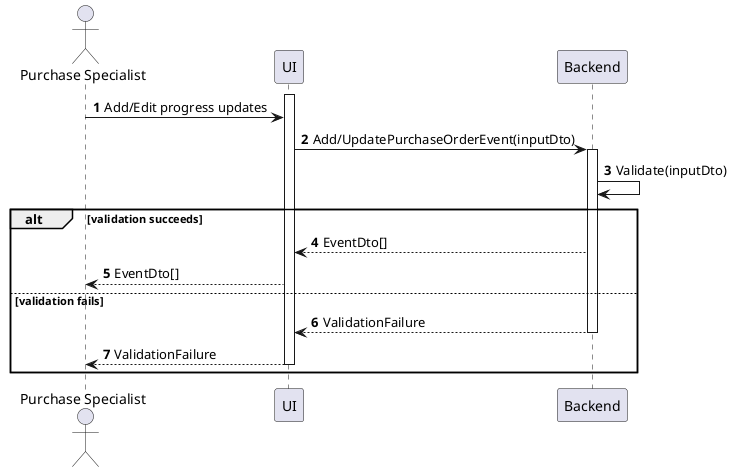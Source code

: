 @startuml purchase-order-update-progress
autonumber

actor "Purchase Specialist" as a
participant UI as f
participant Backend as b

activate f
a -> f : Add/Edit progress updates
f -> b : Add/UpdatePurchaseOrderEvent(inputDto)
activate b
b -> b : Validate(inputDto)

alt validation succeeds
    b --> f : EventDto[]
    f --> a : EventDto[]
else validation fails
    return ValidationFailure
    f --> a : ValidationFailure
    deactivate f
end
@enduml